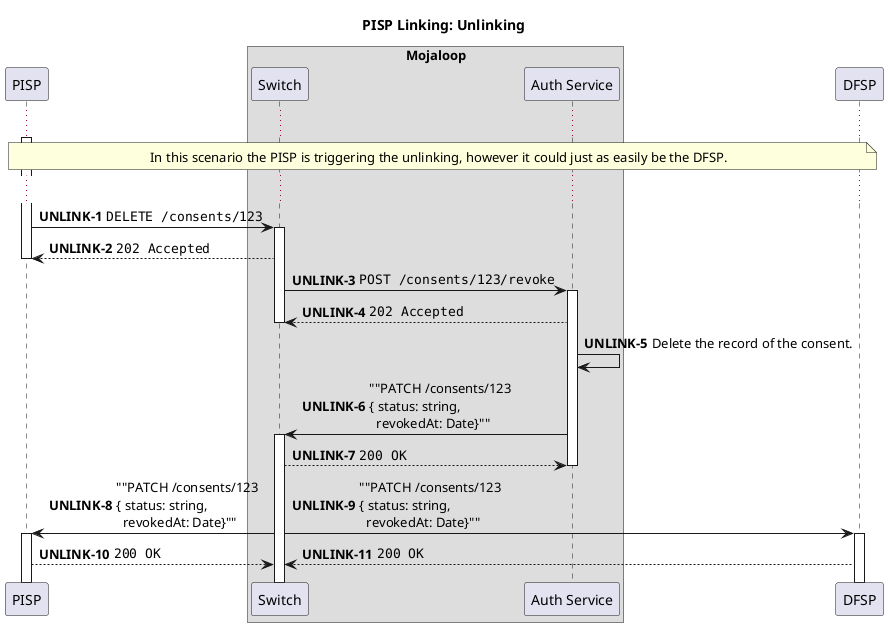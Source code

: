 @startuml

!pragma teoz true

title PISP Linking: Unlinking

participant "PISP" as PISP

box "Mojaloop"
    participant Switch
    participant "Auth Service" as Auth
end box

participant "DFSP" as DFSP

autonumber 1 "<b>UNLINK-#</b>"

activate PISP

...

note over PISP, DFSP
  In this scenario the PISP is triggering the unlinking, however it could just as easily be the DFSP.
end note

...

PISP -> Switch ++: ""DELETE /consents/123""
Switch --> PISP: ""202 Accepted""
deactivate PISP

' TODO: Do we include the ALS lookup here to figure out which Auth service is
' responsible for the given Consent?

Switch -> Auth ++:  ""POST /consents/123/revoke""
Auth --> Switch: ""202 Accepted""
deactivate Switch

Auth -> Auth: Delete the record of the consent.

Auth -> Switch ++: ""PATCH /consents/123 \n{ status: string,\n  revokedAt: Date}""
Switch --> Auth: ""200 OK""
deactivate Auth

Switch -> PISP ++: ""PATCH /consents/123 \n{ status: string,\n  revokedAt: Date}""
& Switch -> DFSP ++: ""PATCH /consents/123 \n{ status: string,\n  revokedAt: Date}""

PISP --> Switch: ""200 OK""
& DFSP --> Switch: ""200 OK""

@enduml
